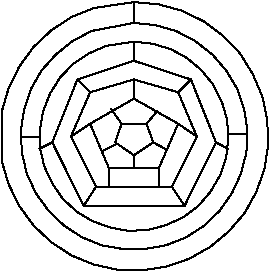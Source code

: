 #FIG 3.2  Produced by xfig version 3.2.5b
Portrait
Flush left
Inches
Letter  
100.00
Single
0
1200 2
# polyline
2 1 0 1 0 0 959 0 -1 4.000 0 1 0 0 0 2
	 4384 7227 4544 7243
# polyline
2 1 0 1 0 0 958 0 -1 4.000 0 1 0 0 0 2
	 4544 7243 4700 7287
# polyline
2 1 0 1 0 0 957 0 -1 4.000 0 1 0 0 0 2
	 4700 7287 4844 7363
# polyline
2 1 0 1 0 0 956 0 -1 4.000 0 1 0 0 0 2
	 4844 7363 4972 7463
# polyline
2 1 0 1 0 0 955 0 -1 4.000 0 1 0 0 0 2
	 4972 7463 5076 7583
# polyline
2 1 0 1 0 0 954 0 -1 4.000 0 1 0 0 0 2
	 5076 7583 5160 7723
# polyline
2 1 0 1 0 0 953 0 -1 4.000 0 1 0 0 0 2
	 5160 7723 5212 7879
# polyline
2 1 0 1 0 0 952 0 -1 4.000 0 1 0 0 0 2
	 5212 7879 5236 8035
# polyline
2 1 0 1 0 0 951 0 -1 4.000 0 1 0 0 0 2
	 5236 8035 5228 8199
# polyline
2 1 0 1 0 0 950 0 -1 4.000 0 1 0 0 0 2
	 5228 8199 5188 8355
# polyline
2 1 0 1 0 0 949 0 -1 4.000 0 1 0 0 0 2
	 5188 8355 5120 8503
# polyline
2 1 0 1 0 0 948 0 -1 4.000 0 1 0 0 0 2
	 5120 8503 5028 8635
# polyline
2 1 0 1 0 0 947 0 -1 4.000 0 1 0 0 0 2
	 5028 8635 4912 8747
# polyline
2 1 0 1 0 0 946 0 -1 4.000 0 1 0 0 0 2
	 4912 8747 4776 8835
# polyline
2 1 0 1 0 0 945 0 -1 4.000 0 1 0 0 0 2
	 4776 8835 4624 8895
# polyline
2 1 0 1 0 0 944 0 -1 4.000 0 1 0 0 0 2
	 4624 8895 4464 8923
# polyline
2 1 0 1 0 0 943 0 -1 4.000 0 1 0 0 0 2
	 4464 8923 4304 8923
# polyline
2 1 0 1 0 0 942 0 -1 4.000 0 1 0 0 0 2
	 4304 8923 4144 8895
# polyline
2 1 0 1 0 0 941 0 -1 4.000 0 1 0 0 0 2
	 4144 8895 3996 8835
# polyline
2 1 0 1 0 0 940 0 -1 4.000 0 1 0 0 0 2
	 3996 8835 3860 8747
# polyline
2 1 0 1 0 0 939 0 -1 4.000 0 1 0 0 0 2
	 3860 8747 3744 8635
# polyline
2 1 0 1 0 0 938 0 -1 4.000 0 1 0 0 0 2
	 3744 8635 3648 8503
# polyline
2 1 0 1 0 0 937 0 -1 4.000 0 1 0 0 0 2
	 3648 8503 3580 8355
# polyline
2 1 0 1 0 0 936 0 -1 4.000 0 1 0 0 0 2
	 3580 8355 3544 8199
# polyline
2 1 0 1 0 0 935 0 -1 4.000 0 1 0 0 0 2
	 3544 8199 3536 8035
# polyline
2 1 0 1 0 0 933 0 -1 4.000 0 1 0 0 0 2
	 3536 8035 3560 7879
# polyline
2 1 0 1 0 0 932 0 -1 4.000 0 1 0 0 0 2
	 3560 7879 3612 7723
# polyline
2 1 0 1 0 0 931 0 -1 4.000 0 1 0 0 0 2
	 3612 7723 3692 7583
# polyline
2 1 0 1 0 0 930 0 -1 4.000 0 1 0 0 0 2
	 3692 7583 3800 7463
# polyline
2 1 0 1 0 0 929 0 -1 4.000 0 1 0 0 0 2
	 3800 7463 3924 7363
# polyline
2 1 0 1 0 0 928 0 -1 4.000 0 1 0 0 0 2
	 3924 7363 4068 7287
# polyline
2 1 0 1 0 0 927 0 -1 4.000 0 1 0 0 0 2
	 4068 7287 4384 7227
# polyline
2 1 0 1 0 0 926 0 -1 4.000 0 1 0 0 0 2
	 4384 7367 4524 7383
# polyline
2 1 0 1 0 0 925 0 -1 4.000 0 1 0 0 0 2
	 4524 7383 4660 7423
# polyline
2 1 0 1 0 0 924 0 -1 4.000 0 1 0 0 0 2
	 4660 7423 4784 7491
# polyline
2 1 0 1 0 0 923 0 -1 4.000 0 1 0 0 0 2
	 4784 7491 4892 7583
# polyline
2 1 0 1 0 0 922 0 -1 4.000 0 1 0 0 0 2
	 4892 7583 4980 7691
# polyline
2 1 0 1 0 0 921 0 -1 4.000 0 1 0 0 0 2
	 4980 7691 5044 7819
# polyline
2 1 0 1 0 0 920 0 -1 4.000 0 1 0 0 0 2
	 5044 7819 5084 7955
# polyline
2 1 0 1 0 0 919 0 -1 4.000 0 1 0 0 0 2
	 5084 7955 5092 8095
# polyline
2 1 0 1 0 0 918 0 -1 4.000 0 1 0 0 0 2
	 5092 8095 5076 8235
# polyline
2 1 0 1 0 0 917 0 -1 4.000 0 1 0 0 0 2
	 5076 8235 5032 8367
# polyline
2 1 0 1 0 0 916 0 -1 4.000 0 1 0 0 0 2
	 5032 8367 4960 8491
# polyline
2 1 0 1 0 0 915 0 -1 4.000 0 1 0 0 0 2
	 4960 8491 4868 8599
# polyline
2 1 0 1 0 0 914 0 -1 4.000 0 1 0 0 0 2
	 4868 8599 4756 8683
# polyline
2 1 0 1 0 0 913 0 -1 4.000 0 1 0 0 0 2
	 4756 8683 4628 8743
# polyline
2 1 0 1 0 0 912 0 -1 4.000 0 1 0 0 0 2
	 4628 8743 4492 8779
# polyline
2 1 0 1 0 0 911 0 -1 4.000 0 1 0 0 0 2
	 4492 8779 4348 8787
# polyline
2 1 0 1 0 0 909 0 -1 4.000 0 1 0 0 0 2
	 4348 8787 4212 8763
# polyline
2 1 0 1 0 0 908 0 -1 4.000 0 1 0 0 0 2
	 4212 8763 4076 8715
# polyline
2 1 0 1 0 0 907 0 -1 4.000 0 1 0 0 0 2
	 4076 8715 3956 8643
# polyline
2 1 0 1 0 0 906 0 -1 4.000 0 1 0 0 0 2
	 3956 8643 3852 8547
# polyline
2 1 0 1 0 0 905 0 -1 4.000 0 1 0 0 0 2
	 3852 8547 3772 8431
# polyline
2 1 0 1 0 0 904 0 -1 4.000 0 1 0 0 0 2
	 3772 8431 3712 8303
# polyline
2 1 0 1 0 0 903 0 -1 4.000 0 1 0 0 0 2
	 3712 8303 3680 8167
# polyline
2 1 0 1 0 0 902 0 -1 4.000 0 1 0 0 0 2
	 3680 8167 3680 8023
# polyline
2 1 0 1 0 0 901 0 -1 4.000 0 1 0 0 0 2
	 3680 8023 3704 7887
# polyline
2 1 0 1 0 0 900 0 -1 4.000 0 1 0 0 0 2
	 3704 7887 3756 7755
# polyline
2 1 0 1 0 0 899 0 -1 4.000 0 1 0 0 0 2
	 3756 7755 3832 7635
# polyline
2 1 0 1 0 0 898 0 -1 4.000 0 1 0 0 0 2
	 3832 7635 3928 7535
# polyline
2 1 0 1 0 0 897 0 -1 4.000 0 1 0 0 0 2
	 3928 7535 4048 7455
# polyline
2 1 0 1 0 0 896 0 -1 4.000 0 1 0 0 0 2
	 4048 7455 4176 7399
# polyline
2 1 0 1 0 0 895 0 -1 4.000 0 1 0 0 0 2
	 4176 7399 4384 7367
# polyline
2 1 0 1 0 0 893 0 -1 4.000 0 1 0 0 0 2
	 4384 7511 3960 7651
# polyline
2 1 0 1 0 0 892 0 -1 4.000 0 1 0 0 0 2
	 3960 7651 3772 8123
# polyline
2 1 0 1 0 0 891 0 -1 4.000 0 1 0 0 0 2
	 3772 8123 4008 8599
# polyline
2 1 0 1 0 0 890 0 -1 4.000 0 1 0 0 0 2
	 4008 8599 4764 8599
# polyline
2 1 0 1 0 0 889 0 -1 4.000 0 1 0 0 0 2
	 4764 8599 5000 8123
# polyline
2 1 0 1 0 0 887 0 -1 4.000 0 1 0 0 0 2
	 5000 8123 4812 7651
# polyline
2 1 0 1 0 0 886 0 -1 4.000 0 1 0 0 0 2
	 4812 7651 4384 7511
# polyline
2 1 0 1 0 0 885 0 -1 4.000 0 1 0 0 0 2
	 4384 7511 4384 7367
# polyline
2 1 0 1 0 0 884 0 -1 4.000 0 1 0 0 0 2
	 3772 8123 3676 8171
# polyline
2 1 0 1 0 0 883 0 -1 4.000 0 1 0 0 0 2
	 5000 8123 5092 8171
# polyline
2 1 0 1 0 0 881 0 -1 4.000 0 1 0 0 0 2
	 4812 7651 4716 7747
# polyline
2 1 0 1 0 0 880 0 -1 4.000 0 1 0 0 0 2
	 4716 7747 4384 7651
# polyline
2 1 0 1 0 0 879 0 -1 4.000 0 1 0 0 0 2
	 4384 7651 4056 7747
# polyline
2 1 0 1 0 0 878 0 -1 4.000 0 1 0 0 0 2
	 4056 7747 3960 7651
# polyline
2 1 0 1 0 0 877 0 -1 4.000 0 1 0 0 0 2
	 4056 7747 3912 8079
# polyline
2 1 0 1 0 0 876 0 -1 4.000 0 1 0 0 0 2
	 3912 8079 4100 8455
# polyline
2 1 0 1 0 0 875 0 -1 4.000 0 1 0 0 0 2
	 4100 8455 4008 8599
# polyline
2 1 0 1 0 0 873 0 -1 4.000 0 1 0 0 0 2
	 4764 8599 4668 8455
# polyline
2 1 0 1 0 0 872 0 -1 4.000 0 1 0 0 0 2
	 4668 8455 4856 8079
# polyline
2 1 0 1 0 0 871 0 -1 4.000 0 1 0 0 0 2
	 4856 8079 4716 7747
# polyline
2 1 0 1 0 0 870 0 -1 4.000 0 1 0 0 0 2
	 4668 8455 4100 8455
# polyline
2 1 0 1 0 0 868 0 -1 4.000 0 1 0 0 0 2
	 4196 8455 4196 8315
# polyline
2 1 0 1 0 0 867 0 -1 4.000 0 1 0 0 0 2
	 4196 8315 4572 8315
# polyline
2 1 0 1 0 0 866 0 -1 4.000 0 1 0 0 0 2
	 4572 8315 4572 8455
# polyline
2 1 0 1 0 0 865 0 -1 4.000 0 1 0 0 0 2
	 4572 8315 4716 7983
# polyline
2 1 0 1 0 0 864 0 -1 4.000 0 1 0 0 0 2
	 4716 7983 4384 7795
# polyline
2 1 0 1 0 0 862 0 -1 4.000 0 1 0 0 0 2
	 4384 7795 4056 7983
# polyline
2 1 0 1 0 0 861 0 -1 4.000 0 1 0 0 0 2
	 4056 7983 4196 8315
# polyline
2 1 0 1 0 0 860 0 -1 4.000 0 1 0 0 0 2
	 4384 8315 4384 8219
# polyline
2 1 0 1 0 0 859 0 -1 4.000 0 1 0 0 0 2
	 4384 8219 4528 8123
# polyline
2 1 0 1 0 0 857 0 -1 4.000 0 1 0 0 0 2
	 4528 8123 4480 7983
# polyline
2 1 0 1 0 0 856 0 -1 4.000 0 1 0 0 0 2
	 4480 7983 4292 7983
# polyline
2 1 0 1 0 0 855 0 -1 4.000 0 1 0 0 0 2
	 4292 7983 4244 8123
# polyline
2 1 0 1 0 0 854 0 -1 4.000 0 1 0 0 0 2
	 4244 8123 4384 8219
# polyline
2 1 0 1 0 0 853 0 -1 4.000 0 1 0 0 0 2
	 4528 8123 4620 8171
# polyline
2 1 0 1 0 0 852 0 -1 4.000 0 1 0 0 0 2
	 4244 8139 4148 8187
# polyline
2 1 0 1 0 0 851 0 -1 4.000 0 1 0 0 0 2
	 4292 7983 4212 7871
# polyline
2 1 0 1 0 0 849 0 -1 4.000 0 1 0 0 0 2
	 4480 7983 4560 7887
# polyline
2 1 0 1 0 0 848 0 -1 4.000 0 1 0 0 0 2
	 4384 7071 4568 7087
# polyline
2 1 0 1 0 0 847 0 -1 4.000 0 1 0 0 0 2
	 4568 7087 4744 7135
# polyline
2 1 0 1 0 0 846 0 -1 4.000 0 1 0 0 0 2
	 4744 7135 4908 7215
# polyline
2 1 0 1 0 0 845 0 -1 4.000 0 1 0 0 0 2
	 4908 7215 5052 7323
# polyline
2 1 0 1 0 0 844 0 -1 4.000 0 1 0 0 0 2
	 5052 7323 5180 7455
# polyline
2 1 0 1 0 0 843 0 -1 4.000 0 1 0 0 0 2
	 5180 7455 5276 7611
# polyline
2 1 0 1 0 0 842 0 -1 4.000 0 1 0 0 0 2
	 5276 7611 5348 7779
# polyline
2 1 0 1 0 0 841 0 -1 4.000 0 1 0 0 0 2
	 5348 7779 5384 7955
# polyline
2 1 0 1 0 0 840 0 -1 4.000 0 1 0 0 0 2
	 5384 7955 5392 8139
# polyline
2 1 0 1 0 0 839 0 -1 4.000 0 1 0 0 0 2
	 5392 8139 5364 8319
# polyline
2 1 0 1 0 0 838 0 -1 4.000 0 1 0 0 0 2
	 5364 8319 5304 8491
# polyline
2 1 0 1 0 0 837 0 -1 4.000 0 1 0 0 0 2
	 5304 8491 5216 8651
# polyline
2 1 0 1 0 0 836 0 -1 4.000 0 1 0 0 0 2
	 5216 8651 5096 8791
# polyline
2 1 0 1 0 0 835 0 -1 4.000 0 1 0 0 0 2
	 5096 8791 4956 8907
# polyline
2 1 0 1 0 0 834 0 -1 4.000 0 1 0 0 0 2
	 4956 8907 4800 8995
# polyline
2 1 0 1 0 0 833 0 -1 4.000 0 1 0 0 0 2
	 4800 8995 4628 9055
# polyline
2 1 0 1 0 0 832 0 -1 4.000 0 1 0 0 0 2
	 4628 9055 4444 9083
# polyline
2 1 0 1 0 0 830 0 -1 4.000 0 1 0 0 0 2
	 4444 9083 4264 9079
# polyline
2 1 0 1 0 0 829 0 -1 4.000 0 1 0 0 0 2
	 4264 9079 4084 9039
# polyline
2 1 0 1 0 0 828 0 -1 4.000 0 1 0 0 0 2
	 4084 9039 3916 8971
# polyline
2 1 0 1 0 0 827 0 -1 4.000 0 1 0 0 0 2
	 3916 8971 3764 8871
# polyline
2 1 0 1 0 0 826 0 -1 4.000 0 1 0 0 0 2
	 3764 8871 3632 8747
# polyline
2 1 0 1 0 0 825 0 -1 4.000 0 1 0 0 0 2
	 3632 8747 3524 8599
# polyline
2 1 0 1 0 0 824 0 -1 4.000 0 1 0 0 0 2
	 3524 8599 3444 8435
# polyline
2 1 0 1 0 0 823 0 -1 4.000 0 1 0 0 0 2
	 3444 8435 3392 8259
# polyline
2 1 0 1 0 0 822 0 -1 4.000 0 1 0 0 0 2
	 3392 8259 3392 7895
# polyline
2 1 0 1 0 0 821 0 -1 4.000 0 1 0 0 0 2
	 3392 7895 3444 7719
# polyline
2 1 0 1 0 0 820 0 -1 4.000 0 1 0 0 0 2
	 3444 7719 3524 7555
# polyline
2 1 0 1 0 0 819 0 -1 4.000 0 1 0 0 0 2
	 3524 7555 3632 7407
# polyline
2 1 0 1 0 0 818 0 -1 4.000 0 1 0 0 0 2
	 3632 7407 3764 7283
# polyline
2 1 0 1 0 0 817 0 -1 4.000 0 1 0 0 0 2
	 3764 7283 3916 7183
# polyline
2 1 0 1 0 0 816 0 -1 4.000 0 1 0 0 0 2
	 3916 7183 4084 7115
# polyline
2 1 0 1 0 0 815 0 -1 4.000 0 1 0 0 0 2
	 4084 7115 4384 7071
# polyline
2 1 0 1 0 0 813 0 -1 4.000 0 1 0 0 0 2
	 4384 7071 4384 7227
# polyline
2 1 0 1 0 0 812 0 -1 4.000 0 1 0 0 0 2
	 3676 8079 3536 8079
# polyline
2 1 0 1 0 0 811 0 -1 4.000 0 1 0 0 0 2
	 5092 8063 5236 8063
# polyline
2 1 0 1 0 0 649 0 -1 4.000 0 1 0 0 0 2
	 4856 8079 4716 7983
# polyline
2 1 0 1 0 0 647 0 -1 4.000 0 1 0 0 0 2
	 4056 7983 3912 8079
# polyline
2 1 0 1 0 0 646 0 -1 4.000 0 1 0 0 0 2
	 4384 7795 4384 7651
